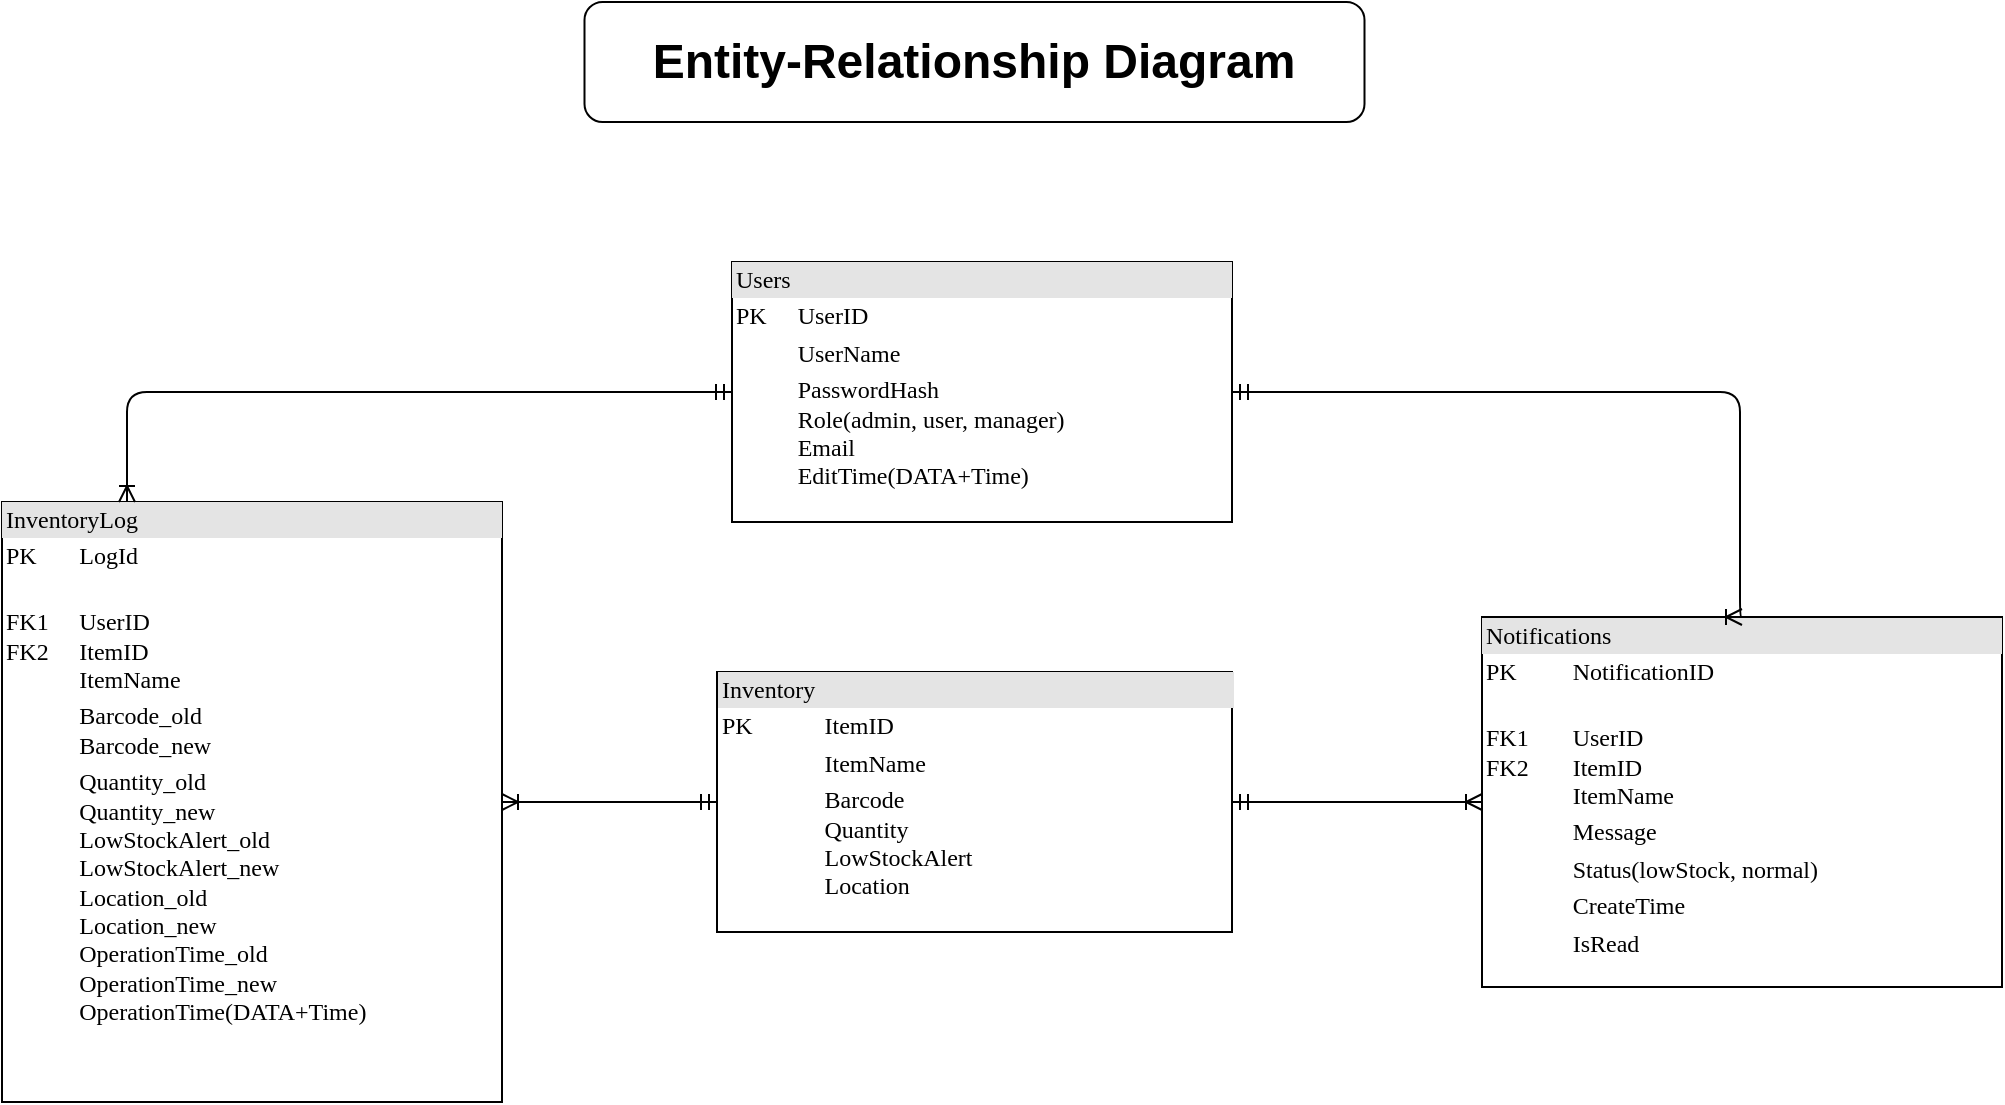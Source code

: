 <mxfile version="26.0.12">
  <diagram name="Page-1" id="2ca16b54-16f6-2749-3443-fa8db7711227">
    <mxGraphModel dx="1105" dy="549" grid="1" gridSize="10" guides="1" tooltips="1" connect="1" arrows="1" fold="1" page="1" pageScale="1" pageWidth="1100" pageHeight="850" background="none" math="0" shadow="0">
      <root>
        <mxCell id="0" />
        <mxCell id="1" parent="0" />
        <mxCell id="2ed32ef02a7f4228-1" value="&lt;div style=&quot;box-sizing: border-box; width: 100%; background: rgb(228, 228, 228); padding: 2px;&quot;&gt;Users&lt;/div&gt;&lt;table style=&quot;width:100%;font-size:1em;&quot; cellpadding=&quot;2&quot; cellspacing=&quot;0&quot;&gt;&lt;tbody&gt;&lt;tr&gt;&lt;td&gt;PK&lt;/td&gt;&lt;td&gt;UserID&lt;/td&gt;&lt;/tr&gt;&lt;tr&gt;&lt;td&gt;&lt;br&gt;&lt;/td&gt;&lt;td&gt;UserName&lt;/td&gt;&lt;/tr&gt;&lt;tr&gt;&lt;td&gt;&lt;/td&gt;&lt;td&gt;PasswordHash&lt;br&gt;Role(admin, user, manager)&lt;br&gt;Email&lt;br&gt;EditTime(DATA+Time)&lt;/td&gt;&lt;/tr&gt;&lt;/tbody&gt;&lt;/table&gt;" style="verticalAlign=top;align=left;overflow=fill;html=1;rounded=0;shadow=0;comic=0;labelBackgroundColor=none;strokeWidth=1;fontFamily=Verdana;fontSize=12" parent="1" vertex="1">
          <mxGeometry x="425" y="330" width="250" height="130" as="geometry" />
        </mxCell>
        <mxCell id="2ed32ef02a7f4228-5" value="&lt;div style=&quot;box-sizing: border-box; width: 100%; background: rgb(228, 228, 228); padding: 2px;&quot;&gt;Inventory&lt;/div&gt;&lt;table style=&quot;width:100%;font-size:1em;&quot; cellpadding=&quot;2&quot; cellspacing=&quot;0&quot;&gt;&lt;tbody&gt;&lt;tr&gt;&lt;td&gt;PK&lt;/td&gt;&lt;td&gt;ItemID&lt;/td&gt;&lt;/tr&gt;&lt;tr&gt;&lt;td&gt;&lt;br&gt;&lt;/td&gt;&lt;td&gt;ItemName&lt;/td&gt;&lt;/tr&gt;&lt;tr&gt;&lt;td&gt;&lt;/td&gt;&lt;td&gt;Barcode&lt;br&gt;Quantity&lt;br&gt;LowStockAlert&lt;br&gt;Location&lt;br&gt;&lt;br&gt;&lt;/td&gt;&lt;/tr&gt;&lt;/tbody&gt;&lt;/table&gt;" style="verticalAlign=top;align=left;overflow=fill;html=1;rounded=0;shadow=0;comic=0;labelBackgroundColor=none;strokeWidth=1;fontFamily=Verdana;fontSize=12" parent="1" vertex="1">
          <mxGeometry x="417.5" y="535" width="257.5" height="130" as="geometry" />
        </mxCell>
        <mxCell id="f37kgnbIqV4t049c7P4G-3" value="&lt;font style=&quot;font-size: 24px;&quot;&gt;&lt;b&gt;Entity-Relationship Diagram&lt;/b&gt;&lt;/font&gt;" style="rounded=1;whiteSpace=wrap;html=1;" parent="1" vertex="1">
          <mxGeometry x="351.25" y="200" width="390" height="60" as="geometry" />
        </mxCell>
        <mxCell id="f37kgnbIqV4t049c7P4G-4" value="&lt;div style=&quot;box-sizing: border-box; width: 100%; background: rgb(228, 228, 228); padding: 2px;&quot;&gt;InventoryLog&lt;/div&gt;&lt;table style=&quot;width: 100% ; font-size: 1em&quot; cellpadding=&quot;2&quot; cellspacing=&quot;0&quot;&gt;&lt;tbody&gt;&lt;tr&gt;&lt;td&gt;PK&lt;/td&gt;&lt;td&gt;LogId&lt;/td&gt;&lt;/tr&gt;&lt;tr&gt;&lt;td&gt;FK1&lt;br&gt;FK2&lt;/td&gt;&lt;td&gt;&lt;br&gt;UserID&lt;br&gt;ItemID&lt;br&gt;ItemName&lt;/td&gt;&lt;/tr&gt;&lt;tr&gt;&lt;td&gt;&lt;/td&gt;&lt;td&gt;Barcode_old&lt;br&gt;Barcode_new&lt;/td&gt;&lt;/tr&gt;&lt;tr&gt;&lt;td&gt;&lt;br&gt;&lt;/td&gt;&lt;td&gt;Quantity_old&lt;br&gt;Quantity_new&lt;br&gt;LowStockAlert_old&lt;br&gt;LowStockAlert_new&lt;br&gt;Location_old&lt;br&gt;Location_new&lt;br&gt;OperationTime_old&lt;br&gt;OperationTime_new&lt;br&gt;OperationTime(DATA+Time)&lt;/td&gt;&lt;/tr&gt;&lt;/tbody&gt;&lt;/table&gt;" style="verticalAlign=top;align=left;overflow=fill;html=1;rounded=0;shadow=0;comic=0;labelBackgroundColor=none;strokeWidth=1;fontFamily=Verdana;fontSize=12" parent="1" vertex="1">
          <mxGeometry x="60" y="450" width="250" height="300" as="geometry" />
        </mxCell>
        <mxCell id="f37kgnbIqV4t049c7P4G-5" style="edgeStyle=orthogonalEdgeStyle;html=1;labelBackgroundColor=none;startArrow=ERmandOne;endArrow=ERoneToMany;fontFamily=Verdana;fontSize=12;align=left;entryX=1;entryY=0.5;entryDx=0;entryDy=0;exitX=0;exitY=0.5;exitDx=0;exitDy=0;" parent="1" source="2ed32ef02a7f4228-5" target="f37kgnbIqV4t049c7P4G-4" edge="1">
          <mxGeometry relative="1" as="geometry">
            <mxPoint x="610" y="749.75" as="sourcePoint" />
            <mxPoint x="340" y="719.75" as="targetPoint" />
          </mxGeometry>
        </mxCell>
        <mxCell id="f37kgnbIqV4t049c7P4G-6" value="&lt;div style=&quot;box-sizing: border-box; width: 100%; background: rgb(228, 228, 228); padding: 2px;&quot;&gt;Notifications&lt;/div&gt;&lt;table style=&quot;width: 100% ; font-size: 1em&quot; cellpadding=&quot;2&quot; cellspacing=&quot;0&quot;&gt;&lt;tbody&gt;&lt;tr&gt;&lt;td&gt;PK&lt;/td&gt;&lt;td&gt;NotificationID&lt;/td&gt;&lt;/tr&gt;&lt;tr&gt;&lt;td&gt;FK1&lt;br&gt;FK2&lt;/td&gt;&lt;td&gt;&lt;br&gt;UserID&lt;br&gt;ItemID&lt;br&gt;ItemName&lt;/td&gt;&lt;/tr&gt;&lt;tr&gt;&lt;td&gt;&lt;/td&gt;&lt;td&gt;Message&lt;/td&gt;&lt;/tr&gt;&lt;tr&gt;&lt;td&gt;&lt;br&gt;&lt;/td&gt;&lt;td&gt;Status(lowStock, normal)&lt;span style=&quot;color: rgba(0, 0, 0, 0); font-family: monospace; font-size: 0px;&quot;&gt;%3CmxGraphModel%3E%3Croot%3E%3CmxCell%20id%3D%220%22%2F%3E%3CmxCell%20id%3D%221%22%20parent%3D%220%22%2F%3E%3CmxCell%20id%3D%222%22%20value%3D%22%26lt%3Bdiv%20style%3D%26quot%3Bbox-sizing%3A%20border-box%20%3B%20width%3A%20100%25%20%3B%20background%3A%20%23e4e4e4%20%3B%20padding%3A%202px%26quot%3B%26gt%3BTablename%26lt%3B%2Fdiv%26gt%3B%26lt%3Btable%20style%3D%26quot%3Bwidth%3A%20100%25%20%3B%20font-size%3A%201em%26quot%3B%20cellpadding%3D%26quot%3B2%26quot%3B%20cellspacing%3D%26quot%3B0%26quot%3B%26gt%3B%26lt%3Btbody%26gt%3B%26lt%3Btr%26gt%3B%26lt%3Btd%26gt%3BPK%26lt%3B%2Ftd%26gt%3B%26lt%3Btd%26gt%3BuniqueId%26lt%3B%2Ftd%26gt%3B%26lt%3B%2Ftr%26gt%3B%26lt%3Btr%26gt%3B%26lt%3Btd%26gt%3BFK1%26lt%3B%2Ftd%26gt%3B%26lt%3Btd%26gt%3BforeignKey%26lt%3B%2Ftd%26gt%3B%26lt%3B%2Ftr%26gt%3B%26lt%3Btr%26gt%3B%26lt%3Btd%26gt%3B%26lt%3B%2Ftd%26gt%3B%26lt%3Btd%26gt%3Bfieldname%26lt%3B%2Ftd%26gt%3B%26lt%3B%2Ftr%26gt%3B%26lt%3Btr%26gt%3B%26lt%3Btd%26gt%3B%26lt%3Bbr%26gt%3B%26lt%3B%2Ftd%26gt%3B%26lt%3Btd%26gt%3Bfieldname%26lt%3Bbr%26gt%3B%26lt%3B%2Ftd%26gt%3B%26lt%3B%2Ftr%26gt%3B%26lt%3Btr%26gt%3B%26lt%3Btd%26gt%3B%26lt%3Bbr%26gt%3B%26lt%3B%2Ftd%26gt%3B%26lt%3Btd%26gt%3Bfieldname%26lt%3Bbr%26gt%3B%26lt%3B%2Ftd%26gt%3B%26lt%3B%2Ftr%26gt%3B%26lt%3Btr%26gt%3B%26lt%3Btd%26gt%3B%26lt%3Bbr%26gt%3B%26lt%3B%2Ftd%26gt%3B%26lt%3Btd%26gt%3Bfieldname%26lt%3Bbr%26gt%3B%26lt%3B%2Ftd%26gt%3B%26lt%3B%2Ftr%26gt%3B%26lt%3B%2Ftbody%26gt%3B%26lt%3B%2Ftable%26gt%3B%22%20style%3D%22verticalAlign%3Dtop%3Balign%3Dleft%3Boverflow%3Dfill%3Bhtml%3D1%3Brounded%3D0%3Bshadow%3D0%3Bcomic%3D0%3BlabelBackgroundColor%3Dnone%3BstrokeWidth%3D1%3BfontFamily%3DVerdana%3BfontSize%3D12%22%20vertex%3D%221%22%20parent%3D%221%22%3E%3CmxGeometry%20x%3D%22680%22%20y%3D%22370%22%20width%3D%22180%22%20height%3D%22130%22%20as%3D%22geometry%22%2F%3E%3C%2FmxCell%3E%3C%2Froot%3E%3C%2FmxGraphModel%&lt;/span&gt;&lt;br&gt;&lt;/td&gt;&lt;/tr&gt;&lt;tr&gt;&lt;td&gt;&lt;br&gt;&lt;/td&gt;&lt;td&gt;CreateTime&lt;br&gt;&lt;/td&gt;&lt;/tr&gt;&lt;tr&gt;&lt;td&gt;&lt;br&gt;&lt;/td&gt;&lt;td&gt;IsRead&lt;br&gt;&lt;/td&gt;&lt;/tr&gt;&lt;/tbody&gt;&lt;/table&gt;" style="verticalAlign=top;align=left;overflow=fill;html=1;rounded=0;shadow=0;comic=0;labelBackgroundColor=none;strokeWidth=1;fontFamily=Verdana;fontSize=12" parent="1" vertex="1">
          <mxGeometry x="800" y="507.5" width="260" height="185" as="geometry" />
        </mxCell>
        <mxCell id="f37kgnbIqV4t049c7P4G-7" style="edgeStyle=orthogonalEdgeStyle;html=1;labelBackgroundColor=none;startArrow=ERmandOne;endArrow=ERoneToMany;fontFamily=Verdana;fontSize=12;align=left;entryX=0.25;entryY=0;entryDx=0;entryDy=0;exitX=0;exitY=0.5;exitDx=0;exitDy=0;" parent="1" source="2ed32ef02a7f4228-1" target="f37kgnbIqV4t049c7P4G-4" edge="1">
          <mxGeometry relative="1" as="geometry">
            <mxPoint x="406" y="393" as="sourcePoint" />
            <mxPoint x="200" y="460" as="targetPoint" />
          </mxGeometry>
        </mxCell>
        <mxCell id="f37kgnbIqV4t049c7P4G-8" style="edgeStyle=orthogonalEdgeStyle;html=1;labelBackgroundColor=none;startArrow=ERmandOne;endArrow=ERoneToMany;fontFamily=Verdana;fontSize=12;align=left;exitX=1;exitY=0.5;exitDx=0;exitDy=0;entryX=0;entryY=0.5;entryDx=0;entryDy=0;" parent="1" source="2ed32ef02a7f4228-5" target="f37kgnbIqV4t049c7P4G-6" edge="1">
          <mxGeometry relative="1" as="geometry">
            <mxPoint x="431" y="583" as="sourcePoint" />
            <mxPoint x="225" y="650" as="targetPoint" />
          </mxGeometry>
        </mxCell>
        <mxCell id="f37kgnbIqV4t049c7P4G-9" style="edgeStyle=orthogonalEdgeStyle;html=1;labelBackgroundColor=none;startArrow=ERmandOne;endArrow=ERoneToMany;fontFamily=Verdana;fontSize=12;align=left;exitX=1;exitY=0.5;exitDx=0;exitDy=0;entryX=0.5;entryY=0;entryDx=0;entryDy=0;" parent="1" source="2ed32ef02a7f4228-1" target="f37kgnbIqV4t049c7P4G-6" edge="1">
          <mxGeometry relative="1" as="geometry">
            <mxPoint x="560" y="680" as="sourcePoint" />
            <mxPoint x="561" y="750" as="targetPoint" />
            <Array as="points">
              <mxPoint x="929" y="395" />
            </Array>
          </mxGeometry>
        </mxCell>
      </root>
    </mxGraphModel>
  </diagram>
</mxfile>

